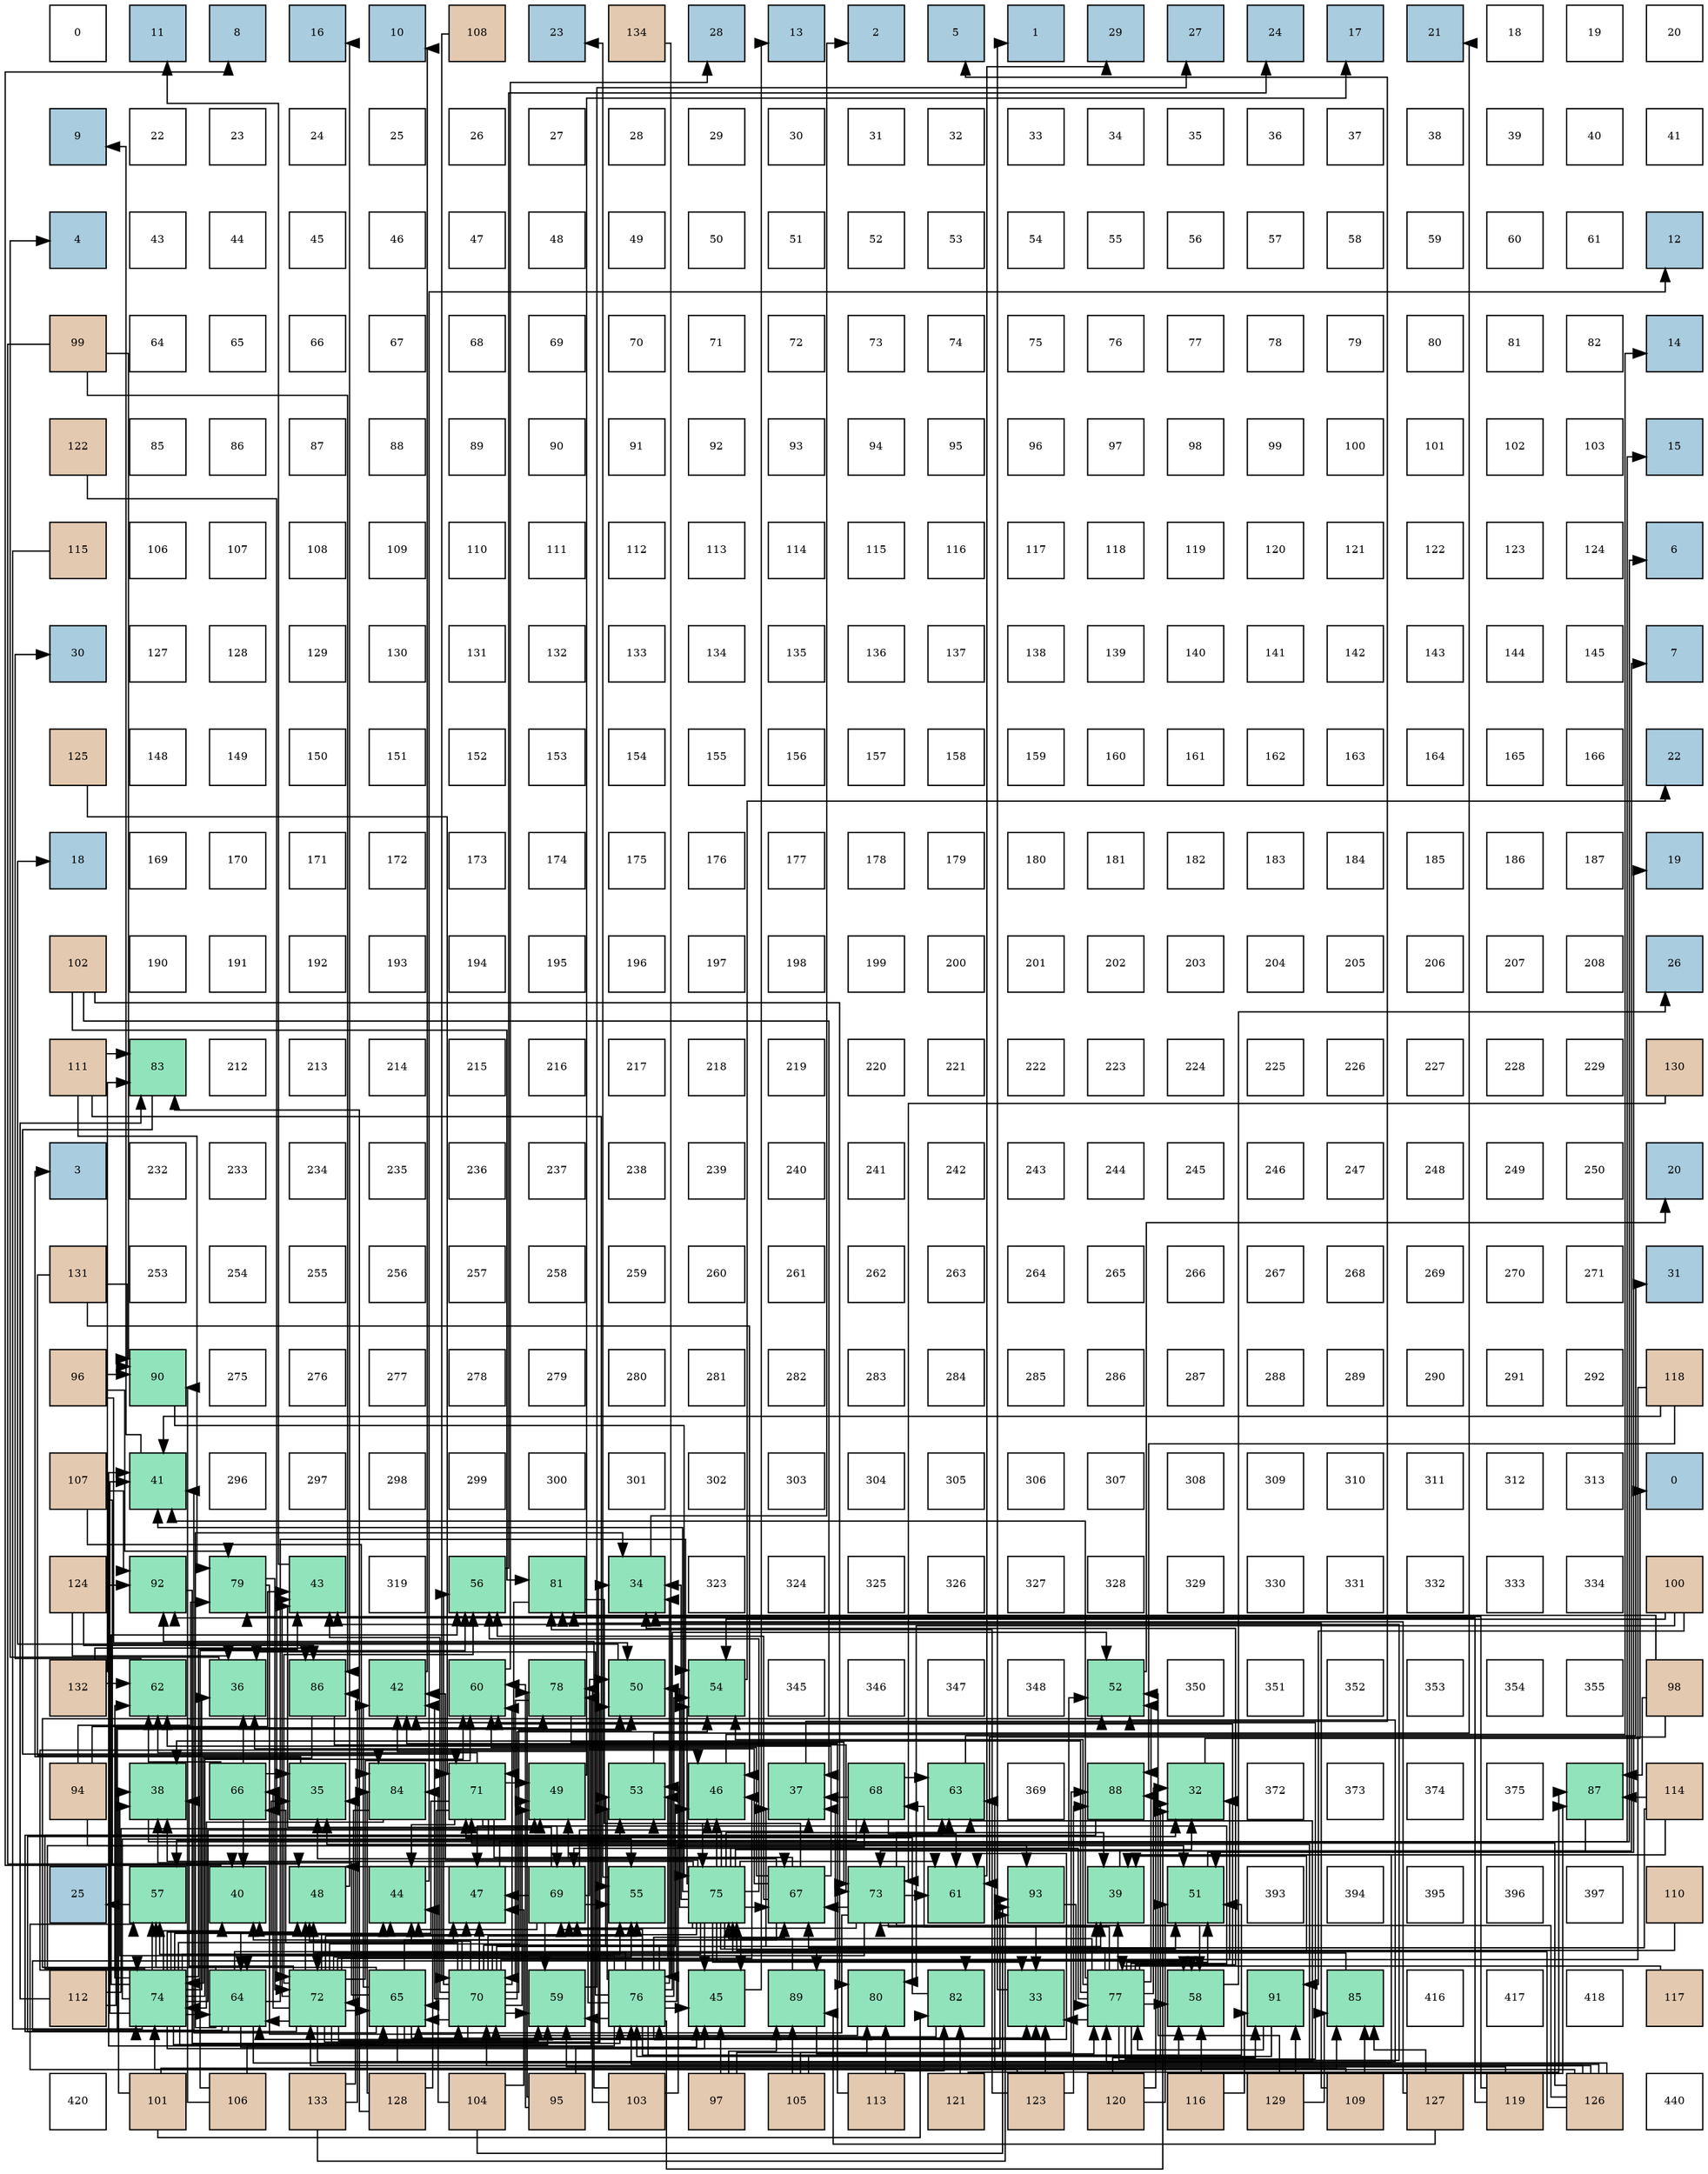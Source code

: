 digraph layout{
 rankdir=TB;
 splines=ortho;
 node [style=filled shape=square fixedsize=true width=0.6];
0[label="0", fontsize=8, fillcolor="#ffffff"];
1[label="11", fontsize=8, fillcolor="#a9ccde"];
2[label="8", fontsize=8, fillcolor="#a9ccde"];
3[label="16", fontsize=8, fillcolor="#a9ccde"];
4[label="10", fontsize=8, fillcolor="#a9ccde"];
5[label="108", fontsize=8, fillcolor="#e3c9af"];
6[label="23", fontsize=8, fillcolor="#a9ccde"];
7[label="134", fontsize=8, fillcolor="#e3c9af"];
8[label="28", fontsize=8, fillcolor="#a9ccde"];
9[label="13", fontsize=8, fillcolor="#a9ccde"];
10[label="2", fontsize=8, fillcolor="#a9ccde"];
11[label="5", fontsize=8, fillcolor="#a9ccde"];
12[label="1", fontsize=8, fillcolor="#a9ccde"];
13[label="29", fontsize=8, fillcolor="#a9ccde"];
14[label="27", fontsize=8, fillcolor="#a9ccde"];
15[label="24", fontsize=8, fillcolor="#a9ccde"];
16[label="17", fontsize=8, fillcolor="#a9ccde"];
17[label="21", fontsize=8, fillcolor="#a9ccde"];
18[label="18", fontsize=8, fillcolor="#ffffff"];
19[label="19", fontsize=8, fillcolor="#ffffff"];
20[label="20", fontsize=8, fillcolor="#ffffff"];
21[label="9", fontsize=8, fillcolor="#a9ccde"];
22[label="22", fontsize=8, fillcolor="#ffffff"];
23[label="23", fontsize=8, fillcolor="#ffffff"];
24[label="24", fontsize=8, fillcolor="#ffffff"];
25[label="25", fontsize=8, fillcolor="#ffffff"];
26[label="26", fontsize=8, fillcolor="#ffffff"];
27[label="27", fontsize=8, fillcolor="#ffffff"];
28[label="28", fontsize=8, fillcolor="#ffffff"];
29[label="29", fontsize=8, fillcolor="#ffffff"];
30[label="30", fontsize=8, fillcolor="#ffffff"];
31[label="31", fontsize=8, fillcolor="#ffffff"];
32[label="32", fontsize=8, fillcolor="#ffffff"];
33[label="33", fontsize=8, fillcolor="#ffffff"];
34[label="34", fontsize=8, fillcolor="#ffffff"];
35[label="35", fontsize=8, fillcolor="#ffffff"];
36[label="36", fontsize=8, fillcolor="#ffffff"];
37[label="37", fontsize=8, fillcolor="#ffffff"];
38[label="38", fontsize=8, fillcolor="#ffffff"];
39[label="39", fontsize=8, fillcolor="#ffffff"];
40[label="40", fontsize=8, fillcolor="#ffffff"];
41[label="41", fontsize=8, fillcolor="#ffffff"];
42[label="4", fontsize=8, fillcolor="#a9ccde"];
43[label="43", fontsize=8, fillcolor="#ffffff"];
44[label="44", fontsize=8, fillcolor="#ffffff"];
45[label="45", fontsize=8, fillcolor="#ffffff"];
46[label="46", fontsize=8, fillcolor="#ffffff"];
47[label="47", fontsize=8, fillcolor="#ffffff"];
48[label="48", fontsize=8, fillcolor="#ffffff"];
49[label="49", fontsize=8, fillcolor="#ffffff"];
50[label="50", fontsize=8, fillcolor="#ffffff"];
51[label="51", fontsize=8, fillcolor="#ffffff"];
52[label="52", fontsize=8, fillcolor="#ffffff"];
53[label="53", fontsize=8, fillcolor="#ffffff"];
54[label="54", fontsize=8, fillcolor="#ffffff"];
55[label="55", fontsize=8, fillcolor="#ffffff"];
56[label="56", fontsize=8, fillcolor="#ffffff"];
57[label="57", fontsize=8, fillcolor="#ffffff"];
58[label="58", fontsize=8, fillcolor="#ffffff"];
59[label="59", fontsize=8, fillcolor="#ffffff"];
60[label="60", fontsize=8, fillcolor="#ffffff"];
61[label="61", fontsize=8, fillcolor="#ffffff"];
62[label="12", fontsize=8, fillcolor="#a9ccde"];
63[label="99", fontsize=8, fillcolor="#e3c9af"];
64[label="64", fontsize=8, fillcolor="#ffffff"];
65[label="65", fontsize=8, fillcolor="#ffffff"];
66[label="66", fontsize=8, fillcolor="#ffffff"];
67[label="67", fontsize=8, fillcolor="#ffffff"];
68[label="68", fontsize=8, fillcolor="#ffffff"];
69[label="69", fontsize=8, fillcolor="#ffffff"];
70[label="70", fontsize=8, fillcolor="#ffffff"];
71[label="71", fontsize=8, fillcolor="#ffffff"];
72[label="72", fontsize=8, fillcolor="#ffffff"];
73[label="73", fontsize=8, fillcolor="#ffffff"];
74[label="74", fontsize=8, fillcolor="#ffffff"];
75[label="75", fontsize=8, fillcolor="#ffffff"];
76[label="76", fontsize=8, fillcolor="#ffffff"];
77[label="77", fontsize=8, fillcolor="#ffffff"];
78[label="78", fontsize=8, fillcolor="#ffffff"];
79[label="79", fontsize=8, fillcolor="#ffffff"];
80[label="80", fontsize=8, fillcolor="#ffffff"];
81[label="81", fontsize=8, fillcolor="#ffffff"];
82[label="82", fontsize=8, fillcolor="#ffffff"];
83[label="14", fontsize=8, fillcolor="#a9ccde"];
84[label="122", fontsize=8, fillcolor="#e3c9af"];
85[label="85", fontsize=8, fillcolor="#ffffff"];
86[label="86", fontsize=8, fillcolor="#ffffff"];
87[label="87", fontsize=8, fillcolor="#ffffff"];
88[label="88", fontsize=8, fillcolor="#ffffff"];
89[label="89", fontsize=8, fillcolor="#ffffff"];
90[label="90", fontsize=8, fillcolor="#ffffff"];
91[label="91", fontsize=8, fillcolor="#ffffff"];
92[label="92", fontsize=8, fillcolor="#ffffff"];
93[label="93", fontsize=8, fillcolor="#ffffff"];
94[label="94", fontsize=8, fillcolor="#ffffff"];
95[label="95", fontsize=8, fillcolor="#ffffff"];
96[label="96", fontsize=8, fillcolor="#ffffff"];
97[label="97", fontsize=8, fillcolor="#ffffff"];
98[label="98", fontsize=8, fillcolor="#ffffff"];
99[label="99", fontsize=8, fillcolor="#ffffff"];
100[label="100", fontsize=8, fillcolor="#ffffff"];
101[label="101", fontsize=8, fillcolor="#ffffff"];
102[label="102", fontsize=8, fillcolor="#ffffff"];
103[label="103", fontsize=8, fillcolor="#ffffff"];
104[label="15", fontsize=8, fillcolor="#a9ccde"];
105[label="115", fontsize=8, fillcolor="#e3c9af"];
106[label="106", fontsize=8, fillcolor="#ffffff"];
107[label="107", fontsize=8, fillcolor="#ffffff"];
108[label="108", fontsize=8, fillcolor="#ffffff"];
109[label="109", fontsize=8, fillcolor="#ffffff"];
110[label="110", fontsize=8, fillcolor="#ffffff"];
111[label="111", fontsize=8, fillcolor="#ffffff"];
112[label="112", fontsize=8, fillcolor="#ffffff"];
113[label="113", fontsize=8, fillcolor="#ffffff"];
114[label="114", fontsize=8, fillcolor="#ffffff"];
115[label="115", fontsize=8, fillcolor="#ffffff"];
116[label="116", fontsize=8, fillcolor="#ffffff"];
117[label="117", fontsize=8, fillcolor="#ffffff"];
118[label="118", fontsize=8, fillcolor="#ffffff"];
119[label="119", fontsize=8, fillcolor="#ffffff"];
120[label="120", fontsize=8, fillcolor="#ffffff"];
121[label="121", fontsize=8, fillcolor="#ffffff"];
122[label="122", fontsize=8, fillcolor="#ffffff"];
123[label="123", fontsize=8, fillcolor="#ffffff"];
124[label="124", fontsize=8, fillcolor="#ffffff"];
125[label="6", fontsize=8, fillcolor="#a9ccde"];
126[label="30", fontsize=8, fillcolor="#a9ccde"];
127[label="127", fontsize=8, fillcolor="#ffffff"];
128[label="128", fontsize=8, fillcolor="#ffffff"];
129[label="129", fontsize=8, fillcolor="#ffffff"];
130[label="130", fontsize=8, fillcolor="#ffffff"];
131[label="131", fontsize=8, fillcolor="#ffffff"];
132[label="132", fontsize=8, fillcolor="#ffffff"];
133[label="133", fontsize=8, fillcolor="#ffffff"];
134[label="134", fontsize=8, fillcolor="#ffffff"];
135[label="135", fontsize=8, fillcolor="#ffffff"];
136[label="136", fontsize=8, fillcolor="#ffffff"];
137[label="137", fontsize=8, fillcolor="#ffffff"];
138[label="138", fontsize=8, fillcolor="#ffffff"];
139[label="139", fontsize=8, fillcolor="#ffffff"];
140[label="140", fontsize=8, fillcolor="#ffffff"];
141[label="141", fontsize=8, fillcolor="#ffffff"];
142[label="142", fontsize=8, fillcolor="#ffffff"];
143[label="143", fontsize=8, fillcolor="#ffffff"];
144[label="144", fontsize=8, fillcolor="#ffffff"];
145[label="145", fontsize=8, fillcolor="#ffffff"];
146[label="7", fontsize=8, fillcolor="#a9ccde"];
147[label="125", fontsize=8, fillcolor="#e3c9af"];
148[label="148", fontsize=8, fillcolor="#ffffff"];
149[label="149", fontsize=8, fillcolor="#ffffff"];
150[label="150", fontsize=8, fillcolor="#ffffff"];
151[label="151", fontsize=8, fillcolor="#ffffff"];
152[label="152", fontsize=8, fillcolor="#ffffff"];
153[label="153", fontsize=8, fillcolor="#ffffff"];
154[label="154", fontsize=8, fillcolor="#ffffff"];
155[label="155", fontsize=8, fillcolor="#ffffff"];
156[label="156", fontsize=8, fillcolor="#ffffff"];
157[label="157", fontsize=8, fillcolor="#ffffff"];
158[label="158", fontsize=8, fillcolor="#ffffff"];
159[label="159", fontsize=8, fillcolor="#ffffff"];
160[label="160", fontsize=8, fillcolor="#ffffff"];
161[label="161", fontsize=8, fillcolor="#ffffff"];
162[label="162", fontsize=8, fillcolor="#ffffff"];
163[label="163", fontsize=8, fillcolor="#ffffff"];
164[label="164", fontsize=8, fillcolor="#ffffff"];
165[label="165", fontsize=8, fillcolor="#ffffff"];
166[label="166", fontsize=8, fillcolor="#ffffff"];
167[label="22", fontsize=8, fillcolor="#a9ccde"];
168[label="18", fontsize=8, fillcolor="#a9ccde"];
169[label="169", fontsize=8, fillcolor="#ffffff"];
170[label="170", fontsize=8, fillcolor="#ffffff"];
171[label="171", fontsize=8, fillcolor="#ffffff"];
172[label="172", fontsize=8, fillcolor="#ffffff"];
173[label="173", fontsize=8, fillcolor="#ffffff"];
174[label="174", fontsize=8, fillcolor="#ffffff"];
175[label="175", fontsize=8, fillcolor="#ffffff"];
176[label="176", fontsize=8, fillcolor="#ffffff"];
177[label="177", fontsize=8, fillcolor="#ffffff"];
178[label="178", fontsize=8, fillcolor="#ffffff"];
179[label="179", fontsize=8, fillcolor="#ffffff"];
180[label="180", fontsize=8, fillcolor="#ffffff"];
181[label="181", fontsize=8, fillcolor="#ffffff"];
182[label="182", fontsize=8, fillcolor="#ffffff"];
183[label="183", fontsize=8, fillcolor="#ffffff"];
184[label="184", fontsize=8, fillcolor="#ffffff"];
185[label="185", fontsize=8, fillcolor="#ffffff"];
186[label="186", fontsize=8, fillcolor="#ffffff"];
187[label="187", fontsize=8, fillcolor="#ffffff"];
188[label="19", fontsize=8, fillcolor="#a9ccde"];
189[label="102", fontsize=8, fillcolor="#e3c9af"];
190[label="190", fontsize=8, fillcolor="#ffffff"];
191[label="191", fontsize=8, fillcolor="#ffffff"];
192[label="192", fontsize=8, fillcolor="#ffffff"];
193[label="193", fontsize=8, fillcolor="#ffffff"];
194[label="194", fontsize=8, fillcolor="#ffffff"];
195[label="195", fontsize=8, fillcolor="#ffffff"];
196[label="196", fontsize=8, fillcolor="#ffffff"];
197[label="197", fontsize=8, fillcolor="#ffffff"];
198[label="198", fontsize=8, fillcolor="#ffffff"];
199[label="199", fontsize=8, fillcolor="#ffffff"];
200[label="200", fontsize=8, fillcolor="#ffffff"];
201[label="201", fontsize=8, fillcolor="#ffffff"];
202[label="202", fontsize=8, fillcolor="#ffffff"];
203[label="203", fontsize=8, fillcolor="#ffffff"];
204[label="204", fontsize=8, fillcolor="#ffffff"];
205[label="205", fontsize=8, fillcolor="#ffffff"];
206[label="206", fontsize=8, fillcolor="#ffffff"];
207[label="207", fontsize=8, fillcolor="#ffffff"];
208[label="208", fontsize=8, fillcolor="#ffffff"];
209[label="26", fontsize=8, fillcolor="#a9ccde"];
210[label="111", fontsize=8, fillcolor="#e3c9af"];
211[label="83", fontsize=8, fillcolor="#91e3bb"];
212[label="212", fontsize=8, fillcolor="#ffffff"];
213[label="213", fontsize=8, fillcolor="#ffffff"];
214[label="214", fontsize=8, fillcolor="#ffffff"];
215[label="215", fontsize=8, fillcolor="#ffffff"];
216[label="216", fontsize=8, fillcolor="#ffffff"];
217[label="217", fontsize=8, fillcolor="#ffffff"];
218[label="218", fontsize=8, fillcolor="#ffffff"];
219[label="219", fontsize=8, fillcolor="#ffffff"];
220[label="220", fontsize=8, fillcolor="#ffffff"];
221[label="221", fontsize=8, fillcolor="#ffffff"];
222[label="222", fontsize=8, fillcolor="#ffffff"];
223[label="223", fontsize=8, fillcolor="#ffffff"];
224[label="224", fontsize=8, fillcolor="#ffffff"];
225[label="225", fontsize=8, fillcolor="#ffffff"];
226[label="226", fontsize=8, fillcolor="#ffffff"];
227[label="227", fontsize=8, fillcolor="#ffffff"];
228[label="228", fontsize=8, fillcolor="#ffffff"];
229[label="229", fontsize=8, fillcolor="#ffffff"];
230[label="130", fontsize=8, fillcolor="#e3c9af"];
231[label="3", fontsize=8, fillcolor="#a9ccde"];
232[label="232", fontsize=8, fillcolor="#ffffff"];
233[label="233", fontsize=8, fillcolor="#ffffff"];
234[label="234", fontsize=8, fillcolor="#ffffff"];
235[label="235", fontsize=8, fillcolor="#ffffff"];
236[label="236", fontsize=8, fillcolor="#ffffff"];
237[label="237", fontsize=8, fillcolor="#ffffff"];
238[label="238", fontsize=8, fillcolor="#ffffff"];
239[label="239", fontsize=8, fillcolor="#ffffff"];
240[label="240", fontsize=8, fillcolor="#ffffff"];
241[label="241", fontsize=8, fillcolor="#ffffff"];
242[label="242", fontsize=8, fillcolor="#ffffff"];
243[label="243", fontsize=8, fillcolor="#ffffff"];
244[label="244", fontsize=8, fillcolor="#ffffff"];
245[label="245", fontsize=8, fillcolor="#ffffff"];
246[label="246", fontsize=8, fillcolor="#ffffff"];
247[label="247", fontsize=8, fillcolor="#ffffff"];
248[label="248", fontsize=8, fillcolor="#ffffff"];
249[label="249", fontsize=8, fillcolor="#ffffff"];
250[label="250", fontsize=8, fillcolor="#ffffff"];
251[label="20", fontsize=8, fillcolor="#a9ccde"];
252[label="131", fontsize=8, fillcolor="#e3c9af"];
253[label="253", fontsize=8, fillcolor="#ffffff"];
254[label="254", fontsize=8, fillcolor="#ffffff"];
255[label="255", fontsize=8, fillcolor="#ffffff"];
256[label="256", fontsize=8, fillcolor="#ffffff"];
257[label="257", fontsize=8, fillcolor="#ffffff"];
258[label="258", fontsize=8, fillcolor="#ffffff"];
259[label="259", fontsize=8, fillcolor="#ffffff"];
260[label="260", fontsize=8, fillcolor="#ffffff"];
261[label="261", fontsize=8, fillcolor="#ffffff"];
262[label="262", fontsize=8, fillcolor="#ffffff"];
263[label="263", fontsize=8, fillcolor="#ffffff"];
264[label="264", fontsize=8, fillcolor="#ffffff"];
265[label="265", fontsize=8, fillcolor="#ffffff"];
266[label="266", fontsize=8, fillcolor="#ffffff"];
267[label="267", fontsize=8, fillcolor="#ffffff"];
268[label="268", fontsize=8, fillcolor="#ffffff"];
269[label="269", fontsize=8, fillcolor="#ffffff"];
270[label="270", fontsize=8, fillcolor="#ffffff"];
271[label="271", fontsize=8, fillcolor="#ffffff"];
272[label="31", fontsize=8, fillcolor="#a9ccde"];
273[label="96", fontsize=8, fillcolor="#e3c9af"];
274[label="90", fontsize=8, fillcolor="#91e3bb"];
275[label="275", fontsize=8, fillcolor="#ffffff"];
276[label="276", fontsize=8, fillcolor="#ffffff"];
277[label="277", fontsize=8, fillcolor="#ffffff"];
278[label="278", fontsize=8, fillcolor="#ffffff"];
279[label="279", fontsize=8, fillcolor="#ffffff"];
280[label="280", fontsize=8, fillcolor="#ffffff"];
281[label="281", fontsize=8, fillcolor="#ffffff"];
282[label="282", fontsize=8, fillcolor="#ffffff"];
283[label="283", fontsize=8, fillcolor="#ffffff"];
284[label="284", fontsize=8, fillcolor="#ffffff"];
285[label="285", fontsize=8, fillcolor="#ffffff"];
286[label="286", fontsize=8, fillcolor="#ffffff"];
287[label="287", fontsize=8, fillcolor="#ffffff"];
288[label="288", fontsize=8, fillcolor="#ffffff"];
289[label="289", fontsize=8, fillcolor="#ffffff"];
290[label="290", fontsize=8, fillcolor="#ffffff"];
291[label="291", fontsize=8, fillcolor="#ffffff"];
292[label="292", fontsize=8, fillcolor="#ffffff"];
293[label="118", fontsize=8, fillcolor="#e3c9af"];
294[label="107", fontsize=8, fillcolor="#e3c9af"];
295[label="41", fontsize=8, fillcolor="#91e3bb"];
296[label="296", fontsize=8, fillcolor="#ffffff"];
297[label="297", fontsize=8, fillcolor="#ffffff"];
298[label="298", fontsize=8, fillcolor="#ffffff"];
299[label="299", fontsize=8, fillcolor="#ffffff"];
300[label="300", fontsize=8, fillcolor="#ffffff"];
301[label="301", fontsize=8, fillcolor="#ffffff"];
302[label="302", fontsize=8, fillcolor="#ffffff"];
303[label="303", fontsize=8, fillcolor="#ffffff"];
304[label="304", fontsize=8, fillcolor="#ffffff"];
305[label="305", fontsize=8, fillcolor="#ffffff"];
306[label="306", fontsize=8, fillcolor="#ffffff"];
307[label="307", fontsize=8, fillcolor="#ffffff"];
308[label="308", fontsize=8, fillcolor="#ffffff"];
309[label="309", fontsize=8, fillcolor="#ffffff"];
310[label="310", fontsize=8, fillcolor="#ffffff"];
311[label="311", fontsize=8, fillcolor="#ffffff"];
312[label="312", fontsize=8, fillcolor="#ffffff"];
313[label="313", fontsize=8, fillcolor="#ffffff"];
314[label="0", fontsize=8, fillcolor="#a9ccde"];
315[label="124", fontsize=8, fillcolor="#e3c9af"];
316[label="92", fontsize=8, fillcolor="#91e3bb"];
317[label="79", fontsize=8, fillcolor="#91e3bb"];
318[label="43", fontsize=8, fillcolor="#91e3bb"];
319[label="319", fontsize=8, fillcolor="#ffffff"];
320[label="56", fontsize=8, fillcolor="#91e3bb"];
321[label="81", fontsize=8, fillcolor="#91e3bb"];
322[label="34", fontsize=8, fillcolor="#91e3bb"];
323[label="323", fontsize=8, fillcolor="#ffffff"];
324[label="324", fontsize=8, fillcolor="#ffffff"];
325[label="325", fontsize=8, fillcolor="#ffffff"];
326[label="326", fontsize=8, fillcolor="#ffffff"];
327[label="327", fontsize=8, fillcolor="#ffffff"];
328[label="328", fontsize=8, fillcolor="#ffffff"];
329[label="329", fontsize=8, fillcolor="#ffffff"];
330[label="330", fontsize=8, fillcolor="#ffffff"];
331[label="331", fontsize=8, fillcolor="#ffffff"];
332[label="332", fontsize=8, fillcolor="#ffffff"];
333[label="333", fontsize=8, fillcolor="#ffffff"];
334[label="334", fontsize=8, fillcolor="#ffffff"];
335[label="100", fontsize=8, fillcolor="#e3c9af"];
336[label="132", fontsize=8, fillcolor="#e3c9af"];
337[label="62", fontsize=8, fillcolor="#91e3bb"];
338[label="36", fontsize=8, fillcolor="#91e3bb"];
339[label="86", fontsize=8, fillcolor="#91e3bb"];
340[label="42", fontsize=8, fillcolor="#91e3bb"];
341[label="60", fontsize=8, fillcolor="#91e3bb"];
342[label="78", fontsize=8, fillcolor="#91e3bb"];
343[label="50", fontsize=8, fillcolor="#91e3bb"];
344[label="54", fontsize=8, fillcolor="#91e3bb"];
345[label="345", fontsize=8, fillcolor="#ffffff"];
346[label="346", fontsize=8, fillcolor="#ffffff"];
347[label="347", fontsize=8, fillcolor="#ffffff"];
348[label="348", fontsize=8, fillcolor="#ffffff"];
349[label="52", fontsize=8, fillcolor="#91e3bb"];
350[label="350", fontsize=8, fillcolor="#ffffff"];
351[label="351", fontsize=8, fillcolor="#ffffff"];
352[label="352", fontsize=8, fillcolor="#ffffff"];
353[label="353", fontsize=8, fillcolor="#ffffff"];
354[label="354", fontsize=8, fillcolor="#ffffff"];
355[label="355", fontsize=8, fillcolor="#ffffff"];
356[label="98", fontsize=8, fillcolor="#e3c9af"];
357[label="94", fontsize=8, fillcolor="#e3c9af"];
358[label="38", fontsize=8, fillcolor="#91e3bb"];
359[label="66", fontsize=8, fillcolor="#91e3bb"];
360[label="35", fontsize=8, fillcolor="#91e3bb"];
361[label="84", fontsize=8, fillcolor="#91e3bb"];
362[label="71", fontsize=8, fillcolor="#91e3bb"];
363[label="49", fontsize=8, fillcolor="#91e3bb"];
364[label="53", fontsize=8, fillcolor="#91e3bb"];
365[label="46", fontsize=8, fillcolor="#91e3bb"];
366[label="37", fontsize=8, fillcolor="#91e3bb"];
367[label="68", fontsize=8, fillcolor="#91e3bb"];
368[label="63", fontsize=8, fillcolor="#91e3bb"];
369[label="369", fontsize=8, fillcolor="#ffffff"];
370[label="88", fontsize=8, fillcolor="#91e3bb"];
371[label="32", fontsize=8, fillcolor="#91e3bb"];
372[label="372", fontsize=8, fillcolor="#ffffff"];
373[label="373", fontsize=8, fillcolor="#ffffff"];
374[label="374", fontsize=8, fillcolor="#ffffff"];
375[label="375", fontsize=8, fillcolor="#ffffff"];
376[label="87", fontsize=8, fillcolor="#91e3bb"];
377[label="114", fontsize=8, fillcolor="#e3c9af"];
378[label="25", fontsize=8, fillcolor="#a9ccde"];
379[label="57", fontsize=8, fillcolor="#91e3bb"];
380[label="40", fontsize=8, fillcolor="#91e3bb"];
381[label="48", fontsize=8, fillcolor="#91e3bb"];
382[label="44", fontsize=8, fillcolor="#91e3bb"];
383[label="47", fontsize=8, fillcolor="#91e3bb"];
384[label="69", fontsize=8, fillcolor="#91e3bb"];
385[label="55", fontsize=8, fillcolor="#91e3bb"];
386[label="75", fontsize=8, fillcolor="#91e3bb"];
387[label="67", fontsize=8, fillcolor="#91e3bb"];
388[label="73", fontsize=8, fillcolor="#91e3bb"];
389[label="61", fontsize=8, fillcolor="#91e3bb"];
390[label="93", fontsize=8, fillcolor="#91e3bb"];
391[label="39", fontsize=8, fillcolor="#91e3bb"];
392[label="51", fontsize=8, fillcolor="#91e3bb"];
393[label="393", fontsize=8, fillcolor="#ffffff"];
394[label="394", fontsize=8, fillcolor="#ffffff"];
395[label="395", fontsize=8, fillcolor="#ffffff"];
396[label="396", fontsize=8, fillcolor="#ffffff"];
397[label="397", fontsize=8, fillcolor="#ffffff"];
398[label="110", fontsize=8, fillcolor="#e3c9af"];
399[label="112", fontsize=8, fillcolor="#e3c9af"];
400[label="74", fontsize=8, fillcolor="#91e3bb"];
401[label="64", fontsize=8, fillcolor="#91e3bb"];
402[label="72", fontsize=8, fillcolor="#91e3bb"];
403[label="65", fontsize=8, fillcolor="#91e3bb"];
404[label="70", fontsize=8, fillcolor="#91e3bb"];
405[label="59", fontsize=8, fillcolor="#91e3bb"];
406[label="76", fontsize=8, fillcolor="#91e3bb"];
407[label="45", fontsize=8, fillcolor="#91e3bb"];
408[label="89", fontsize=8, fillcolor="#91e3bb"];
409[label="80", fontsize=8, fillcolor="#91e3bb"];
410[label="82", fontsize=8, fillcolor="#91e3bb"];
411[label="33", fontsize=8, fillcolor="#91e3bb"];
412[label="77", fontsize=8, fillcolor="#91e3bb"];
413[label="58", fontsize=8, fillcolor="#91e3bb"];
414[label="91", fontsize=8, fillcolor="#91e3bb"];
415[label="85", fontsize=8, fillcolor="#91e3bb"];
416[label="416", fontsize=8, fillcolor="#ffffff"];
417[label="417", fontsize=8, fillcolor="#ffffff"];
418[label="418", fontsize=8, fillcolor="#ffffff"];
419[label="117", fontsize=8, fillcolor="#e3c9af"];
420[label="420", fontsize=8, fillcolor="#ffffff"];
421[label="101", fontsize=8, fillcolor="#e3c9af"];
422[label="106", fontsize=8, fillcolor="#e3c9af"];
423[label="133", fontsize=8, fillcolor="#e3c9af"];
424[label="128", fontsize=8, fillcolor="#e3c9af"];
425[label="104", fontsize=8, fillcolor="#e3c9af"];
426[label="95", fontsize=8, fillcolor="#e3c9af"];
427[label="103", fontsize=8, fillcolor="#e3c9af"];
428[label="97", fontsize=8, fillcolor="#e3c9af"];
429[label="105", fontsize=8, fillcolor="#e3c9af"];
430[label="113", fontsize=8, fillcolor="#e3c9af"];
431[label="121", fontsize=8, fillcolor="#e3c9af"];
432[label="123", fontsize=8, fillcolor="#e3c9af"];
433[label="120", fontsize=8, fillcolor="#e3c9af"];
434[label="116", fontsize=8, fillcolor="#e3c9af"];
435[label="129", fontsize=8, fillcolor="#e3c9af"];
436[label="109", fontsize=8, fillcolor="#e3c9af"];
437[label="127", fontsize=8, fillcolor="#e3c9af"];
438[label="119", fontsize=8, fillcolor="#e3c9af"];
439[label="126", fontsize=8, fillcolor="#e3c9af"];
440[label="440", fontsize=8, fillcolor="#ffffff"];
edge [constraint=false, style=vis];371 -> 314;
411 -> 12;
322 -> 10;
360 -> 231;
338 -> 42;
366 -> 11;
358 -> 125;
391 -> 146;
380 -> 2;
295 -> 21;
340 -> 4;
318 -> 1;
382 -> 62;
407 -> 9;
365 -> 83;
383 -> 104;
381 -> 3;
363 -> 16;
343 -> 168;
392 -> 188;
349 -> 251;
364 -> 17;
344 -> 167;
385 -> 6;
320 -> 15;
379 -> 378;
413 -> 209;
405 -> 14;
341 -> 8;
389 -> 13;
337 -> 126;
368 -> 272;
401 -> 371;
401 -> 322;
401 -> 391;
401 -> 407;
401 -> 392;
401 -> 349;
401 -> 344;
401 -> 413;
403 -> 411;
403 -> 366;
403 -> 358;
403 -> 295;
403 -> 340;
403 -> 379;
403 -> 389;
403 -> 368;
359 -> 360;
359 -> 338;
359 -> 380;
359 -> 337;
387 -> 360;
387 -> 338;
387 -> 380;
387 -> 363;
387 -> 364;
387 -> 320;
387 -> 341;
387 -> 337;
367 -> 366;
367 -> 379;
367 -> 389;
367 -> 368;
384 -> 318;
384 -> 382;
384 -> 365;
384 -> 383;
384 -> 381;
384 -> 343;
384 -> 385;
384 -> 405;
404 -> 371;
404 -> 366;
404 -> 340;
404 -> 318;
404 -> 382;
404 -> 365;
404 -> 383;
404 -> 381;
404 -> 363;
404 -> 343;
404 -> 364;
404 -> 344;
404 -> 385;
404 -> 320;
404 -> 405;
404 -> 341;
404 -> 401;
404 -> 403;
404 -> 359;
362 -> 382;
362 -> 363;
362 -> 385;
362 -> 337;
362 -> 401;
362 -> 403;
362 -> 387;
362 -> 384;
402 -> 322;
402 -> 358;
402 -> 318;
402 -> 382;
402 -> 365;
402 -> 383;
402 -> 381;
402 -> 363;
402 -> 343;
402 -> 349;
402 -> 364;
402 -> 385;
402 -> 320;
402 -> 405;
402 -> 341;
402 -> 368;
402 -> 401;
402 -> 403;
402 -> 359;
388 -> 411;
388 -> 391;
388 -> 413;
388 -> 389;
388 -> 401;
388 -> 403;
388 -> 387;
388 -> 384;
400 -> 360;
400 -> 338;
400 -> 380;
400 -> 295;
400 -> 318;
400 -> 382;
400 -> 407;
400 -> 365;
400 -> 383;
400 -> 381;
400 -> 363;
400 -> 343;
400 -> 392;
400 -> 364;
400 -> 385;
400 -> 320;
400 -> 379;
400 -> 405;
400 -> 341;
400 -> 337;
400 -> 401;
400 -> 403;
386 -> 371;
386 -> 411;
386 -> 322;
386 -> 366;
386 -> 358;
386 -> 391;
386 -> 380;
386 -> 295;
386 -> 340;
386 -> 407;
386 -> 365;
386 -> 343;
386 -> 392;
386 -> 349;
386 -> 344;
386 -> 320;
386 -> 379;
386 -> 413;
386 -> 389;
386 -> 368;
386 -> 387;
386 -> 384;
406 -> 371;
406 -> 411;
406 -> 322;
406 -> 338;
406 -> 358;
406 -> 391;
406 -> 295;
406 -> 340;
406 -> 407;
406 -> 381;
406 -> 392;
406 -> 349;
406 -> 364;
406 -> 344;
406 -> 413;
406 -> 405;
406 -> 387;
406 -> 367;
406 -> 384;
412 -> 371;
412 -> 411;
412 -> 322;
412 -> 360;
412 -> 358;
412 -> 391;
412 -> 295;
412 -> 340;
412 -> 318;
412 -> 407;
412 -> 383;
412 -> 392;
412 -> 349;
412 -> 344;
412 -> 413;
412 -> 341;
412 -> 387;
412 -> 367;
412 -> 384;
342 -> 404;
342 -> 388;
317 -> 404;
317 -> 402;
409 -> 404;
321 -> 362;
321 -> 386;
410 -> 362;
410 -> 406;
211 -> 362;
361 -> 402;
361 -> 400;
415 -> 402;
339 -> 388;
339 -> 400;
376 -> 388;
370 -> 400;
408 -> 386;
408 -> 412;
274 -> 386;
414 -> 406;
414 -> 412;
316 -> 406;
390 -> 412;
357 -> 318;
357 -> 317;
357 -> 390;
426 -> 341;
426 -> 342;
426 -> 390;
273 -> 343;
273 -> 317;
273 -> 274;
428 -> 407;
428 -> 370;
428 -> 408;
356 -> 389;
356 -> 321;
356 -> 376;
63 -> 380;
63 -> 339;
63 -> 274;
335 -> 344;
335 -> 409;
335 -> 414;
421 -> 358;
421 -> 410;
421 -> 415;
189 -> 366;
189 -> 409;
189 -> 321;
427 -> 364;
427 -> 342;
427 -> 316;
425 -> 383;
425 -> 361;
425 -> 390;
429 -> 371;
429 -> 409;
429 -> 408;
422 -> 320;
422 -> 342;
422 -> 274;
294 -> 381;
294 -> 361;
294 -> 316;
5 -> 404;
436 -> 368;
436 -> 321;
436 -> 415;
398 -> 386;
210 -> 385;
210 -> 317;
210 -> 211;
399 -> 363;
399 -> 342;
399 -> 211;
430 -> 340;
430 -> 409;
430 -> 410;
377 -> 391;
377 -> 376;
377 -> 408;
105 -> 400;
434 -> 413;
434 -> 376;
434 -> 414;
419 -> 412;
293 -> 295;
293 -> 410;
293 -> 370;
438 -> 405;
438 -> 317;
438 -> 316;
433 -> 392;
433 -> 370;
433 -> 414;
431 -> 411;
431 -> 410;
431 -> 376;
84 -> 402;
432 -> 379;
432 -> 321;
432 -> 370;
315 -> 338;
315 -> 339;
315 -> 316;
147 -> 362;
439 -> 404;
439 -> 362;
439 -> 402;
439 -> 388;
439 -> 400;
439 -> 386;
439 -> 406;
439 -> 412;
437 -> 322;
437 -> 415;
437 -> 408;
424 -> 382;
424 -> 211;
424 -> 361;
435 -> 349;
435 -> 415;
435 -> 414;
230 -> 388;
252 -> 365;
252 -> 361;
252 -> 274;
336 -> 337;
336 -> 211;
336 -> 339;
423 -> 360;
423 -> 339;
423 -> 390;
7 -> 406;
edge [constraint=true, style=invis];
0 -> 21 -> 42 -> 63 -> 84 -> 105 -> 126 -> 147 -> 168 -> 189 -> 210 -> 231 -> 252 -> 273 -> 294 -> 315 -> 336 -> 357 -> 378 -> 399 -> 420;
1 -> 22 -> 43 -> 64 -> 85 -> 106 -> 127 -> 148 -> 169 -> 190 -> 211 -> 232 -> 253 -> 274 -> 295 -> 316 -> 337 -> 358 -> 379 -> 400 -> 421;
2 -> 23 -> 44 -> 65 -> 86 -> 107 -> 128 -> 149 -> 170 -> 191 -> 212 -> 233 -> 254 -> 275 -> 296 -> 317 -> 338 -> 359 -> 380 -> 401 -> 422;
3 -> 24 -> 45 -> 66 -> 87 -> 108 -> 129 -> 150 -> 171 -> 192 -> 213 -> 234 -> 255 -> 276 -> 297 -> 318 -> 339 -> 360 -> 381 -> 402 -> 423;
4 -> 25 -> 46 -> 67 -> 88 -> 109 -> 130 -> 151 -> 172 -> 193 -> 214 -> 235 -> 256 -> 277 -> 298 -> 319 -> 340 -> 361 -> 382 -> 403 -> 424;
5 -> 26 -> 47 -> 68 -> 89 -> 110 -> 131 -> 152 -> 173 -> 194 -> 215 -> 236 -> 257 -> 278 -> 299 -> 320 -> 341 -> 362 -> 383 -> 404 -> 425;
6 -> 27 -> 48 -> 69 -> 90 -> 111 -> 132 -> 153 -> 174 -> 195 -> 216 -> 237 -> 258 -> 279 -> 300 -> 321 -> 342 -> 363 -> 384 -> 405 -> 426;
7 -> 28 -> 49 -> 70 -> 91 -> 112 -> 133 -> 154 -> 175 -> 196 -> 217 -> 238 -> 259 -> 280 -> 301 -> 322 -> 343 -> 364 -> 385 -> 406 -> 427;
8 -> 29 -> 50 -> 71 -> 92 -> 113 -> 134 -> 155 -> 176 -> 197 -> 218 -> 239 -> 260 -> 281 -> 302 -> 323 -> 344 -> 365 -> 386 -> 407 -> 428;
9 -> 30 -> 51 -> 72 -> 93 -> 114 -> 135 -> 156 -> 177 -> 198 -> 219 -> 240 -> 261 -> 282 -> 303 -> 324 -> 345 -> 366 -> 387 -> 408 -> 429;
10 -> 31 -> 52 -> 73 -> 94 -> 115 -> 136 -> 157 -> 178 -> 199 -> 220 -> 241 -> 262 -> 283 -> 304 -> 325 -> 346 -> 367 -> 388 -> 409 -> 430;
11 -> 32 -> 53 -> 74 -> 95 -> 116 -> 137 -> 158 -> 179 -> 200 -> 221 -> 242 -> 263 -> 284 -> 305 -> 326 -> 347 -> 368 -> 389 -> 410 -> 431;
12 -> 33 -> 54 -> 75 -> 96 -> 117 -> 138 -> 159 -> 180 -> 201 -> 222 -> 243 -> 264 -> 285 -> 306 -> 327 -> 348 -> 369 -> 390 -> 411 -> 432;
13 -> 34 -> 55 -> 76 -> 97 -> 118 -> 139 -> 160 -> 181 -> 202 -> 223 -> 244 -> 265 -> 286 -> 307 -> 328 -> 349 -> 370 -> 391 -> 412 -> 433;
14 -> 35 -> 56 -> 77 -> 98 -> 119 -> 140 -> 161 -> 182 -> 203 -> 224 -> 245 -> 266 -> 287 -> 308 -> 329 -> 350 -> 371 -> 392 -> 413 -> 434;
15 -> 36 -> 57 -> 78 -> 99 -> 120 -> 141 -> 162 -> 183 -> 204 -> 225 -> 246 -> 267 -> 288 -> 309 -> 330 -> 351 -> 372 -> 393 -> 414 -> 435;
16 -> 37 -> 58 -> 79 -> 100 -> 121 -> 142 -> 163 -> 184 -> 205 -> 226 -> 247 -> 268 -> 289 -> 310 -> 331 -> 352 -> 373 -> 394 -> 415 -> 436;
17 -> 38 -> 59 -> 80 -> 101 -> 122 -> 143 -> 164 -> 185 -> 206 -> 227 -> 248 -> 269 -> 290 -> 311 -> 332 -> 353 -> 374 -> 395 -> 416 -> 437;
18 -> 39 -> 60 -> 81 -> 102 -> 123 -> 144 -> 165 -> 186 -> 207 -> 228 -> 249 -> 270 -> 291 -> 312 -> 333 -> 354 -> 375 -> 396 -> 417 -> 438;
19 -> 40 -> 61 -> 82 -> 103 -> 124 -> 145 -> 166 -> 187 -> 208 -> 229 -> 250 -> 271 -> 292 -> 313 -> 334 -> 355 -> 376 -> 397 -> 418 -> 439;
20 -> 41 -> 62 -> 83 -> 104 -> 125 -> 146 -> 167 -> 188 -> 209 -> 230 -> 251 -> 272 -> 293 -> 314 -> 335 -> 356 -> 377 -> 398 -> 419 -> 440;
rank = same {0 -> 1 -> 2 -> 3 -> 4 -> 5 -> 6 -> 7 -> 8 -> 9 -> 10 -> 11 -> 12 -> 13 -> 14 -> 15 -> 16 -> 17 -> 18 -> 19 -> 20};
rank = same {21 -> 22 -> 23 -> 24 -> 25 -> 26 -> 27 -> 28 -> 29 -> 30 -> 31 -> 32 -> 33 -> 34 -> 35 -> 36 -> 37 -> 38 -> 39 -> 40 -> 41};
rank = same {42 -> 43 -> 44 -> 45 -> 46 -> 47 -> 48 -> 49 -> 50 -> 51 -> 52 -> 53 -> 54 -> 55 -> 56 -> 57 -> 58 -> 59 -> 60 -> 61 -> 62};
rank = same {63 -> 64 -> 65 -> 66 -> 67 -> 68 -> 69 -> 70 -> 71 -> 72 -> 73 -> 74 -> 75 -> 76 -> 77 -> 78 -> 79 -> 80 -> 81 -> 82 -> 83};
rank = same {84 -> 85 -> 86 -> 87 -> 88 -> 89 -> 90 -> 91 -> 92 -> 93 -> 94 -> 95 -> 96 -> 97 -> 98 -> 99 -> 100 -> 101 -> 102 -> 103 -> 104};
rank = same {105 -> 106 -> 107 -> 108 -> 109 -> 110 -> 111 -> 112 -> 113 -> 114 -> 115 -> 116 -> 117 -> 118 -> 119 -> 120 -> 121 -> 122 -> 123 -> 124 -> 125};
rank = same {126 -> 127 -> 128 -> 129 -> 130 -> 131 -> 132 -> 133 -> 134 -> 135 -> 136 -> 137 -> 138 -> 139 -> 140 -> 141 -> 142 -> 143 -> 144 -> 145 -> 146};
rank = same {147 -> 148 -> 149 -> 150 -> 151 -> 152 -> 153 -> 154 -> 155 -> 156 -> 157 -> 158 -> 159 -> 160 -> 161 -> 162 -> 163 -> 164 -> 165 -> 166 -> 167};
rank = same {168 -> 169 -> 170 -> 171 -> 172 -> 173 -> 174 -> 175 -> 176 -> 177 -> 178 -> 179 -> 180 -> 181 -> 182 -> 183 -> 184 -> 185 -> 186 -> 187 -> 188};
rank = same {189 -> 190 -> 191 -> 192 -> 193 -> 194 -> 195 -> 196 -> 197 -> 198 -> 199 -> 200 -> 201 -> 202 -> 203 -> 204 -> 205 -> 206 -> 207 -> 208 -> 209};
rank = same {210 -> 211 -> 212 -> 213 -> 214 -> 215 -> 216 -> 217 -> 218 -> 219 -> 220 -> 221 -> 222 -> 223 -> 224 -> 225 -> 226 -> 227 -> 228 -> 229 -> 230};
rank = same {231 -> 232 -> 233 -> 234 -> 235 -> 236 -> 237 -> 238 -> 239 -> 240 -> 241 -> 242 -> 243 -> 244 -> 245 -> 246 -> 247 -> 248 -> 249 -> 250 -> 251};
rank = same {252 -> 253 -> 254 -> 255 -> 256 -> 257 -> 258 -> 259 -> 260 -> 261 -> 262 -> 263 -> 264 -> 265 -> 266 -> 267 -> 268 -> 269 -> 270 -> 271 -> 272};
rank = same {273 -> 274 -> 275 -> 276 -> 277 -> 278 -> 279 -> 280 -> 281 -> 282 -> 283 -> 284 -> 285 -> 286 -> 287 -> 288 -> 289 -> 290 -> 291 -> 292 -> 293};
rank = same {294 -> 295 -> 296 -> 297 -> 298 -> 299 -> 300 -> 301 -> 302 -> 303 -> 304 -> 305 -> 306 -> 307 -> 308 -> 309 -> 310 -> 311 -> 312 -> 313 -> 314};
rank = same {315 -> 316 -> 317 -> 318 -> 319 -> 320 -> 321 -> 322 -> 323 -> 324 -> 325 -> 326 -> 327 -> 328 -> 329 -> 330 -> 331 -> 332 -> 333 -> 334 -> 335};
rank = same {336 -> 337 -> 338 -> 339 -> 340 -> 341 -> 342 -> 343 -> 344 -> 345 -> 346 -> 347 -> 348 -> 349 -> 350 -> 351 -> 352 -> 353 -> 354 -> 355 -> 356};
rank = same {357 -> 358 -> 359 -> 360 -> 361 -> 362 -> 363 -> 364 -> 365 -> 366 -> 367 -> 368 -> 369 -> 370 -> 371 -> 372 -> 373 -> 374 -> 375 -> 376 -> 377};
rank = same {378 -> 379 -> 380 -> 381 -> 382 -> 383 -> 384 -> 385 -> 386 -> 387 -> 388 -> 389 -> 390 -> 391 -> 392 -> 393 -> 394 -> 395 -> 396 -> 397 -> 398};
rank = same {399 -> 400 -> 401 -> 402 -> 403 -> 404 -> 405 -> 406 -> 407 -> 408 -> 409 -> 410 -> 411 -> 412 -> 413 -> 414 -> 415 -> 416 -> 417 -> 418 -> 419};
rank = same {420 -> 421 -> 422 -> 423 -> 424 -> 425 -> 426 -> 427 -> 428 -> 429 -> 430 -> 431 -> 432 -> 433 -> 434 -> 435 -> 436 -> 437 -> 438 -> 439 -> 440};
}